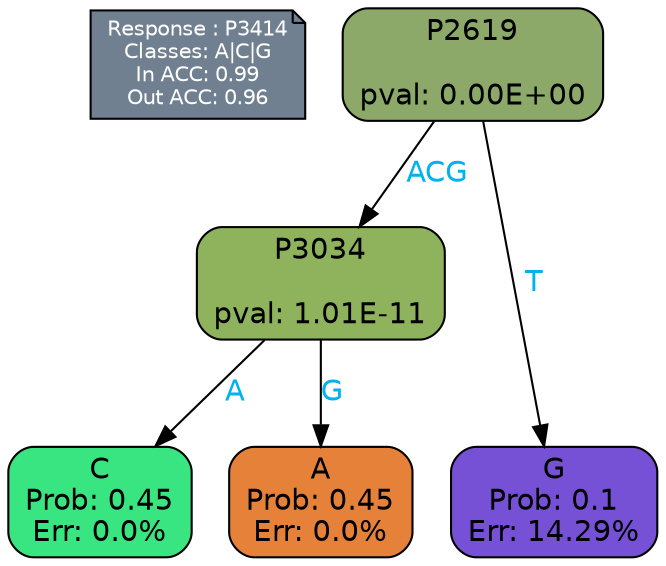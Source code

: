 digraph Tree {
node [shape=box, style="filled, rounded", color="black", fontname=helvetica] ;
graph [ranksep=equally, splines=polylines, bgcolor=transparent, dpi=600] ;
edge [fontname=helvetica] ;
LEGEND [label="Response : P3414
Classes: A|C|G
In ACC: 0.99
Out ACC: 0.96
",shape=note,align=left,style=filled,fillcolor="slategray",fontcolor="white",fontsize=10];1 [label="P2619

pval: 0.00E+00", fillcolor="#8ca969"] ;
2 [label="P3034

pval: 1.01E-11", fillcolor="#8fb35d"] ;
3 [label="C
Prob: 0.45
Err: 0.0%", fillcolor="#39e581"] ;
4 [label="A
Prob: 0.45
Err: 0.0%", fillcolor="#e58139"] ;
5 [label="G
Prob: 0.1
Err: 14.29%", fillcolor="#7651d6"] ;
1 -> 2 [label="ACG",fontcolor=deepskyblue2] ;
1 -> 5 [label="T",fontcolor=deepskyblue2] ;
2 -> 3 [label="A",fontcolor=deepskyblue2] ;
2 -> 4 [label="G",fontcolor=deepskyblue2] ;
{rank = same; 3;4;5;}{rank = same; LEGEND;1;}}
